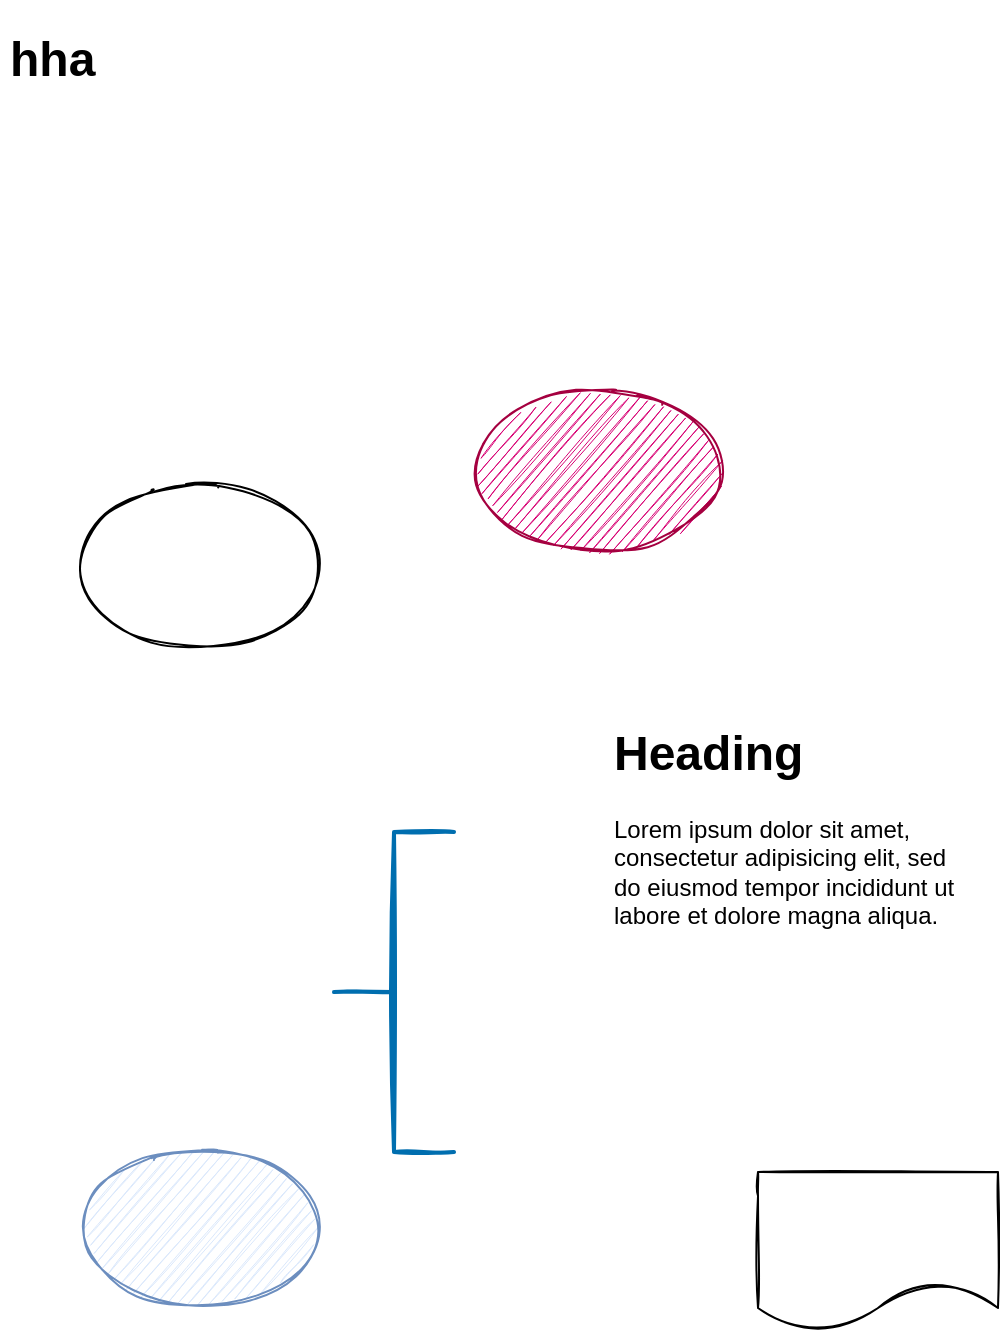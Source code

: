 <mxfile version="13.10.0" type="github">
  <diagram id="HL5FU7b5v3GHtU7pl1D0" name="Page-1">
    <mxGraphModel dx="960" dy="1660" grid="0" gridSize="10" guides="1" tooltips="1" connect="1" arrows="1" fold="1" page="1" pageScale="1" pageWidth="827" pageHeight="1169" math="0" shadow="0">
      <root>
        <mxCell id="0" />
        <mxCell id="1" parent="0" />
        <mxCell id="xoODFnLUPFO7UlEcx-ut-1" value="" style="ellipse;whiteSpace=wrap;html=1;fillColor=#d80073;strokeColor=#A50040;fontColor=#ffffff;sketch=1;" parent="1" vertex="1">
          <mxGeometry x="312" y="-661" width="120" height="80" as="geometry" />
        </mxCell>
        <mxCell id="9Wrrad7oVjnx4bKwL_T1-1" value="" style="strokeWidth=2;html=1;shape=mxgraph.flowchart.annotation_2;align=left;labelPosition=right;pointerEvents=1;fillColor=#1ba1e2;strokeColor=#006EAF;fontColor=#ffffff;sketch=1;" parent="1" vertex="1">
          <mxGeometry x="240" y="-440" width="60" height="160" as="geometry" />
        </mxCell>
        <mxCell id="L5w4uZSqszy5Lv5xO5T8-1" value="" style="ellipse;whiteSpace=wrap;html=1;sketch=1;" parent="1" vertex="1">
          <mxGeometry x="113" y="-613" width="120" height="80" as="geometry" />
        </mxCell>
        <mxCell id="L5w4uZSqszy5Lv5xO5T8-2" value="&lt;h1&gt;Heading&lt;/h1&gt;&lt;p&gt;Lorem ipsum dolor sit amet, consectetur adipisicing elit, sed do eiusmod tempor incididunt ut labore et dolore magna aliqua.&lt;/p&gt;" style="text;html=1;strokeColor=none;fillColor=none;spacing=5;spacingTop=-20;whiteSpace=wrap;overflow=hidden;rounded=0;sketch=1;" parent="1" vertex="1">
          <mxGeometry x="375" y="-499" width="190" height="120" as="geometry" />
        </mxCell>
        <mxCell id="meW8NayXHioV1tvIMYQ5-1" value="" style="ellipse;whiteSpace=wrap;html=1;sketch=1;fillColor=#dae8fc;strokeColor=#6c8ebf;" parent="1" vertex="1">
          <mxGeometry x="113" y="-282" width="120" height="80" as="geometry" />
        </mxCell>
        <mxCell id="meW8NayXHioV1tvIMYQ5-2" value="" style="shape=document;whiteSpace=wrap;html=1;boundedLbl=1;sketch=1;" parent="1" vertex="1">
          <mxGeometry x="452" y="-270" width="120" height="80" as="geometry" />
        </mxCell>
        <mxCell id="jwzYbrHAFdvDRfoqVBg2-1" value="&lt;h1&gt;hha&lt;/h1&gt;" style="text;html=1;strokeColor=none;fillColor=none;spacing=5;spacingTop=-20;whiteSpace=wrap;overflow=hidden;rounded=0;sketch=1;" vertex="1" parent="1">
          <mxGeometry x="73" y="-846" width="190" height="120" as="geometry" />
        </mxCell>
      </root>
    </mxGraphModel>
  </diagram>
</mxfile>
